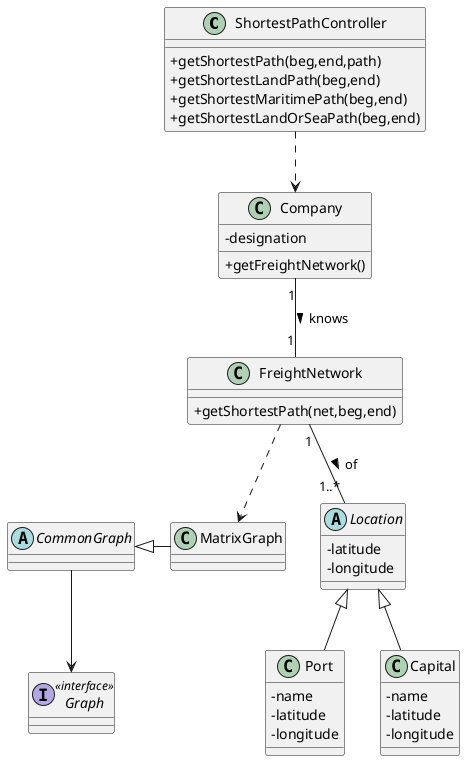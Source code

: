 @startuml

skinparam classAttributeIconSize 0

class ShortestPathController {
    +getShortestPath(beg,end,path)
    +getShortestLandPath(beg,end)
    +getShortestMaritimePath(beg,end)
    +getShortestLandOrSeaPath(beg,end)
}

class Company {
    -designation
    +getFreightNetwork()
}

class FreightNetwork {
    +getShortestPath(net,beg,end)
}

abstract class Location{
    -latitude
    -longitude
}

class Port {
    -name
    -latitude
    -longitude
}

class Capital{
    -name
    -latitude
    -longitude
}

class MatrixGraph {}

abstract class CommonGraph {}

interface Graph <<interface>> {}

ShortestPathController ..> Company
Company "1" -- "1" FreightNetwork : knows >
Location <|-- Port
Location <|-- Capital
FreightNetwork "1" -- "1..*" Location : of >
FreightNetwork ..> MatrixGraph
CommonGraph <|- MatrixGraph
CommonGraph --> Graph

@enduml